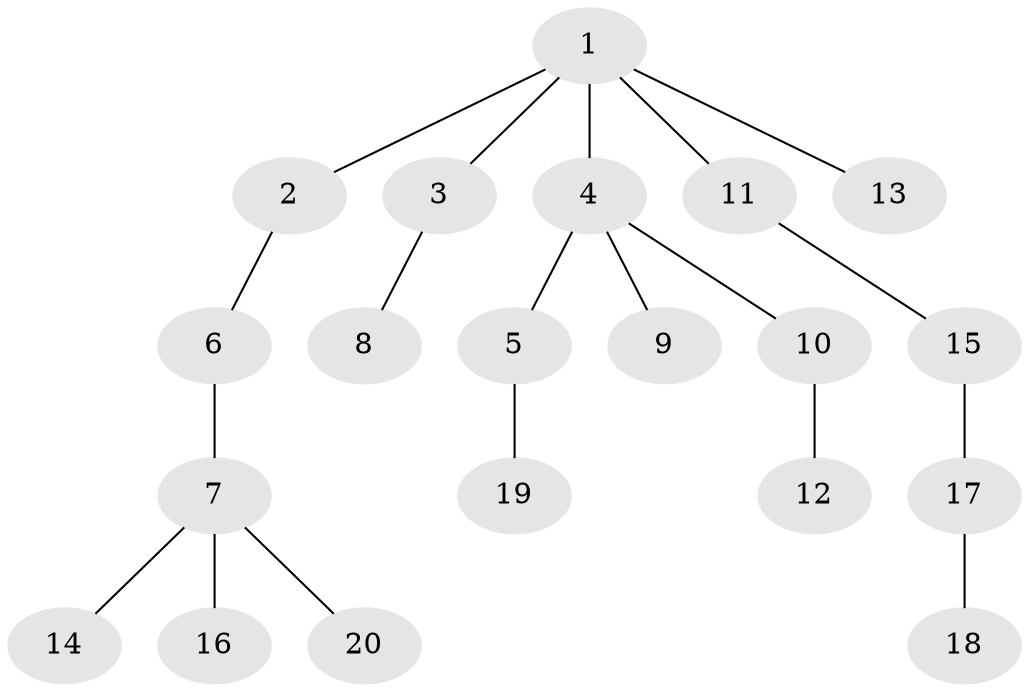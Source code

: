 // Generated by graph-tools (version 1.1) at 2025/46/02/15/25 05:46:28]
// undirected, 20 vertices, 19 edges
graph export_dot {
graph [start="1"]
  node [color=gray90,style=filled];
  1;
  2;
  3;
  4;
  5;
  6;
  7;
  8;
  9;
  10;
  11;
  12;
  13;
  14;
  15;
  16;
  17;
  18;
  19;
  20;
  1 -- 2;
  1 -- 3;
  1 -- 4;
  1 -- 11;
  1 -- 13;
  2 -- 6;
  3 -- 8;
  4 -- 5;
  4 -- 9;
  4 -- 10;
  5 -- 19;
  6 -- 7;
  7 -- 14;
  7 -- 16;
  7 -- 20;
  10 -- 12;
  11 -- 15;
  15 -- 17;
  17 -- 18;
}
